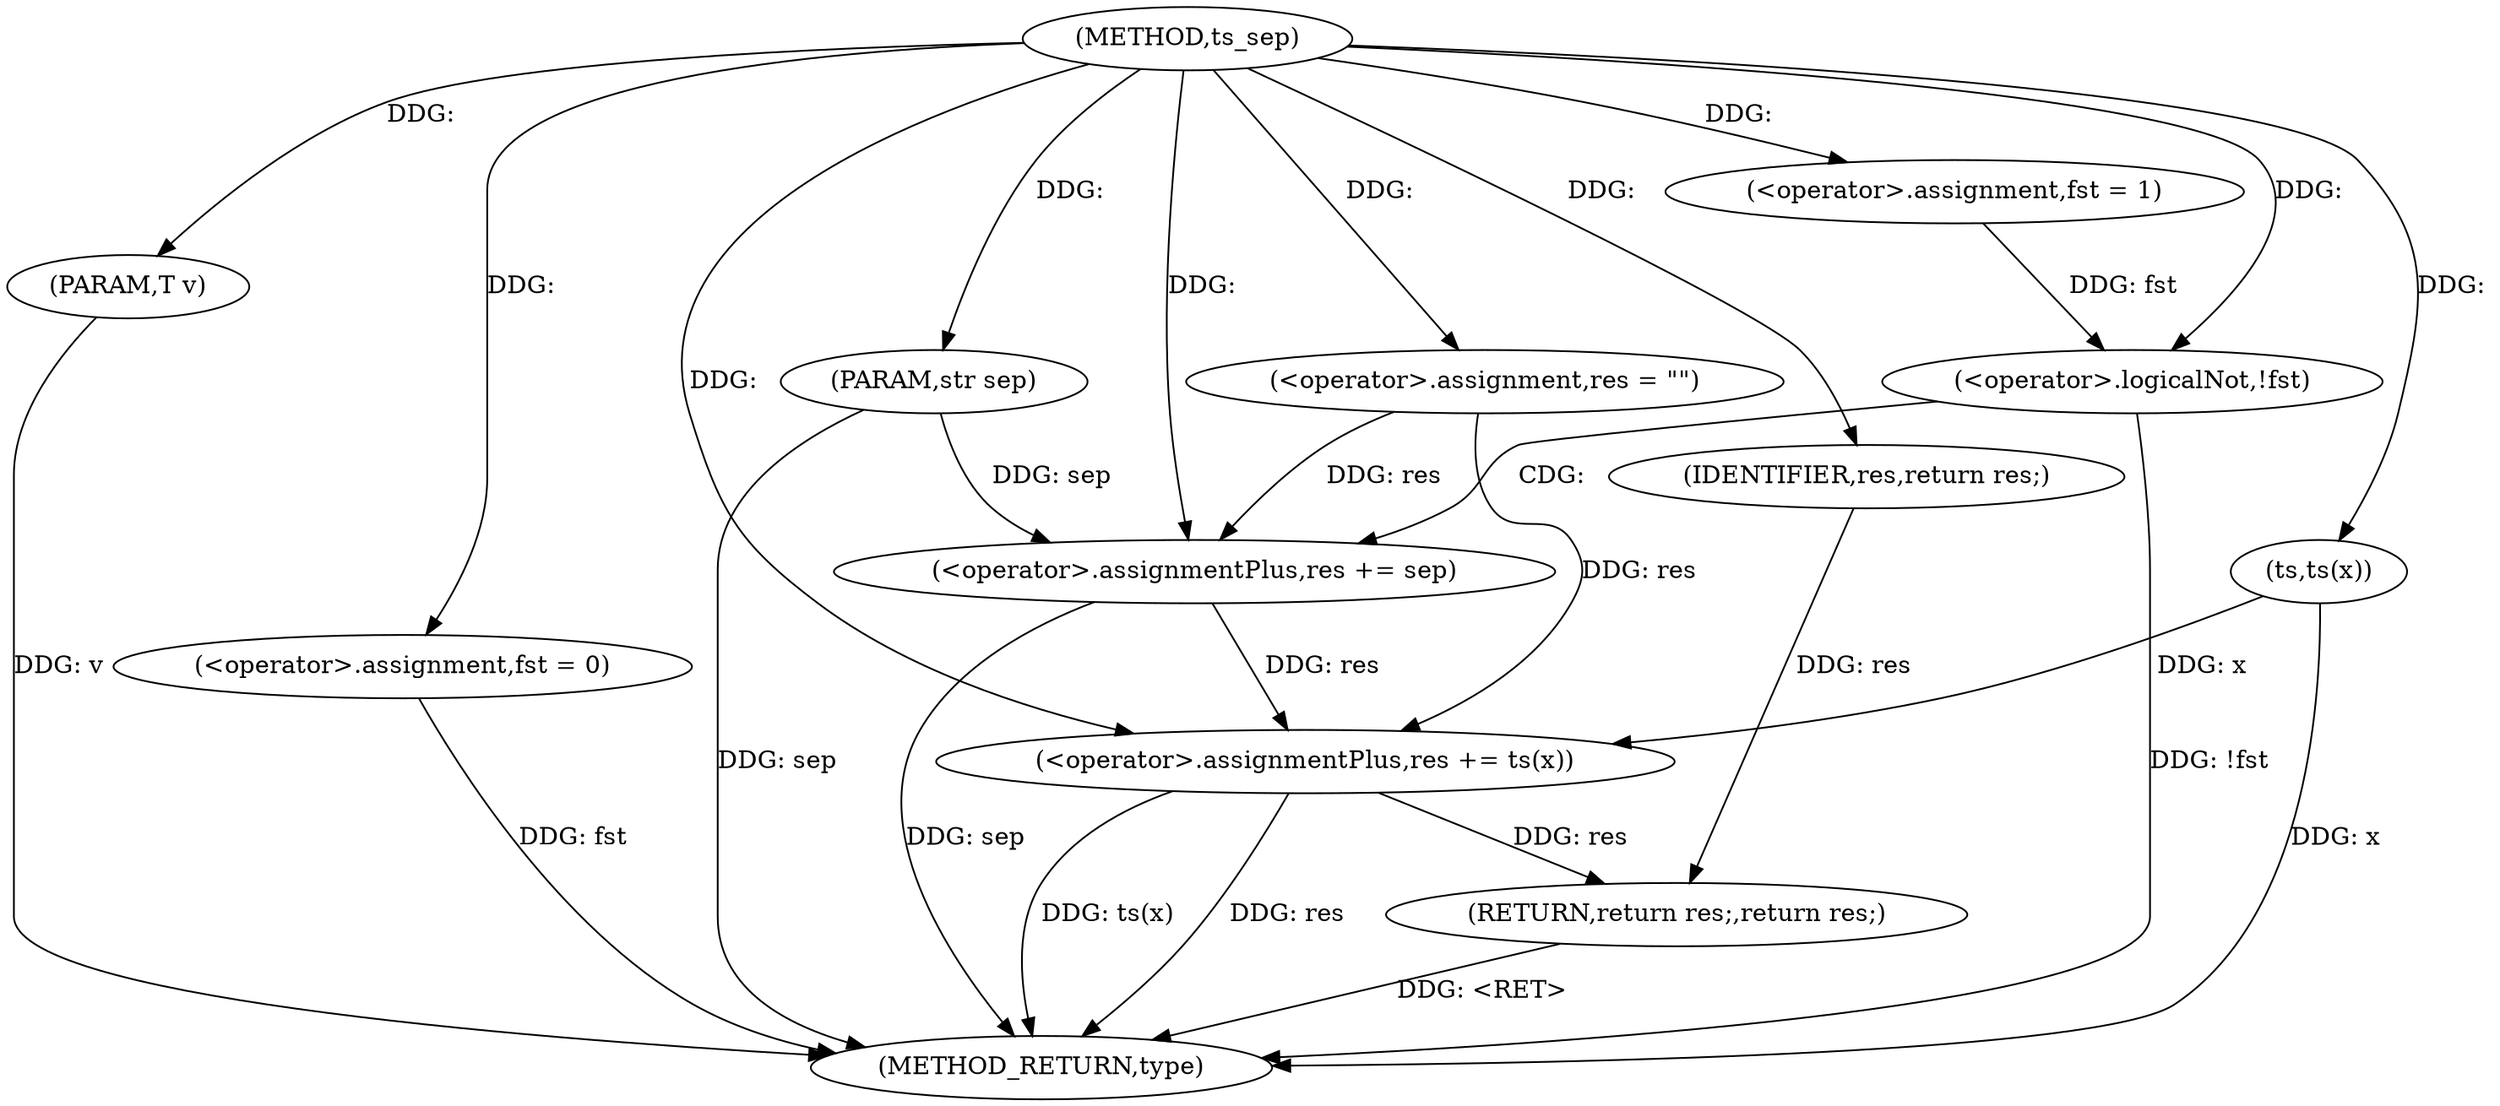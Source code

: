 digraph "ts_sep" {  
"1000563" [label = "(METHOD,ts_sep)" ]
"1000592" [label = "(METHOD_RETURN,type)" ]
"1000564" [label = "(PARAM,T v)" ]
"1000565" [label = "(PARAM,str sep)" ]
"1000568" [label = "(<operator>.assignment,fst = 1)" ]
"1000572" [label = "(<operator>.assignment,res = \"\")" ]
"1000590" [label = "(RETURN,return res;,return res;)" ]
"1000583" [label = "(<operator>.assignment,fst = 0)" ]
"1000586" [label = "(<operator>.assignmentPlus,res += ts(x))" ]
"1000591" [label = "(IDENTIFIER,res,return res;)" ]
"1000578" [label = "(<operator>.logicalNot,!fst)" ]
"1000580" [label = "(<operator>.assignmentPlus,res += sep)" ]
"1000588" [label = "(ts,ts(x))" ]
  "1000590" -> "1000592"  [ label = "DDG: <RET>"] 
  "1000564" -> "1000592"  [ label = "DDG: v"] 
  "1000565" -> "1000592"  [ label = "DDG: sep"] 
  "1000578" -> "1000592"  [ label = "DDG: !fst"] 
  "1000580" -> "1000592"  [ label = "DDG: sep"] 
  "1000583" -> "1000592"  [ label = "DDG: fst"] 
  "1000586" -> "1000592"  [ label = "DDG: res"] 
  "1000586" -> "1000592"  [ label = "DDG: ts(x)"] 
  "1000588" -> "1000592"  [ label = "DDG: x"] 
  "1000563" -> "1000564"  [ label = "DDG: "] 
  "1000563" -> "1000565"  [ label = "DDG: "] 
  "1000563" -> "1000568"  [ label = "DDG: "] 
  "1000563" -> "1000572"  [ label = "DDG: "] 
  "1000591" -> "1000590"  [ label = "DDG: res"] 
  "1000586" -> "1000590"  [ label = "DDG: res"] 
  "1000563" -> "1000583"  [ label = "DDG: "] 
  "1000588" -> "1000586"  [ label = "DDG: x"] 
  "1000563" -> "1000591"  [ label = "DDG: "] 
  "1000565" -> "1000580"  [ label = "DDG: sep"] 
  "1000563" -> "1000580"  [ label = "DDG: "] 
  "1000572" -> "1000586"  [ label = "DDG: res"] 
  "1000580" -> "1000586"  [ label = "DDG: res"] 
  "1000563" -> "1000586"  [ label = "DDG: "] 
  "1000568" -> "1000578"  [ label = "DDG: fst"] 
  "1000563" -> "1000578"  [ label = "DDG: "] 
  "1000572" -> "1000580"  [ label = "DDG: res"] 
  "1000563" -> "1000588"  [ label = "DDG: "] 
  "1000578" -> "1000580"  [ label = "CDG: "] 
}
